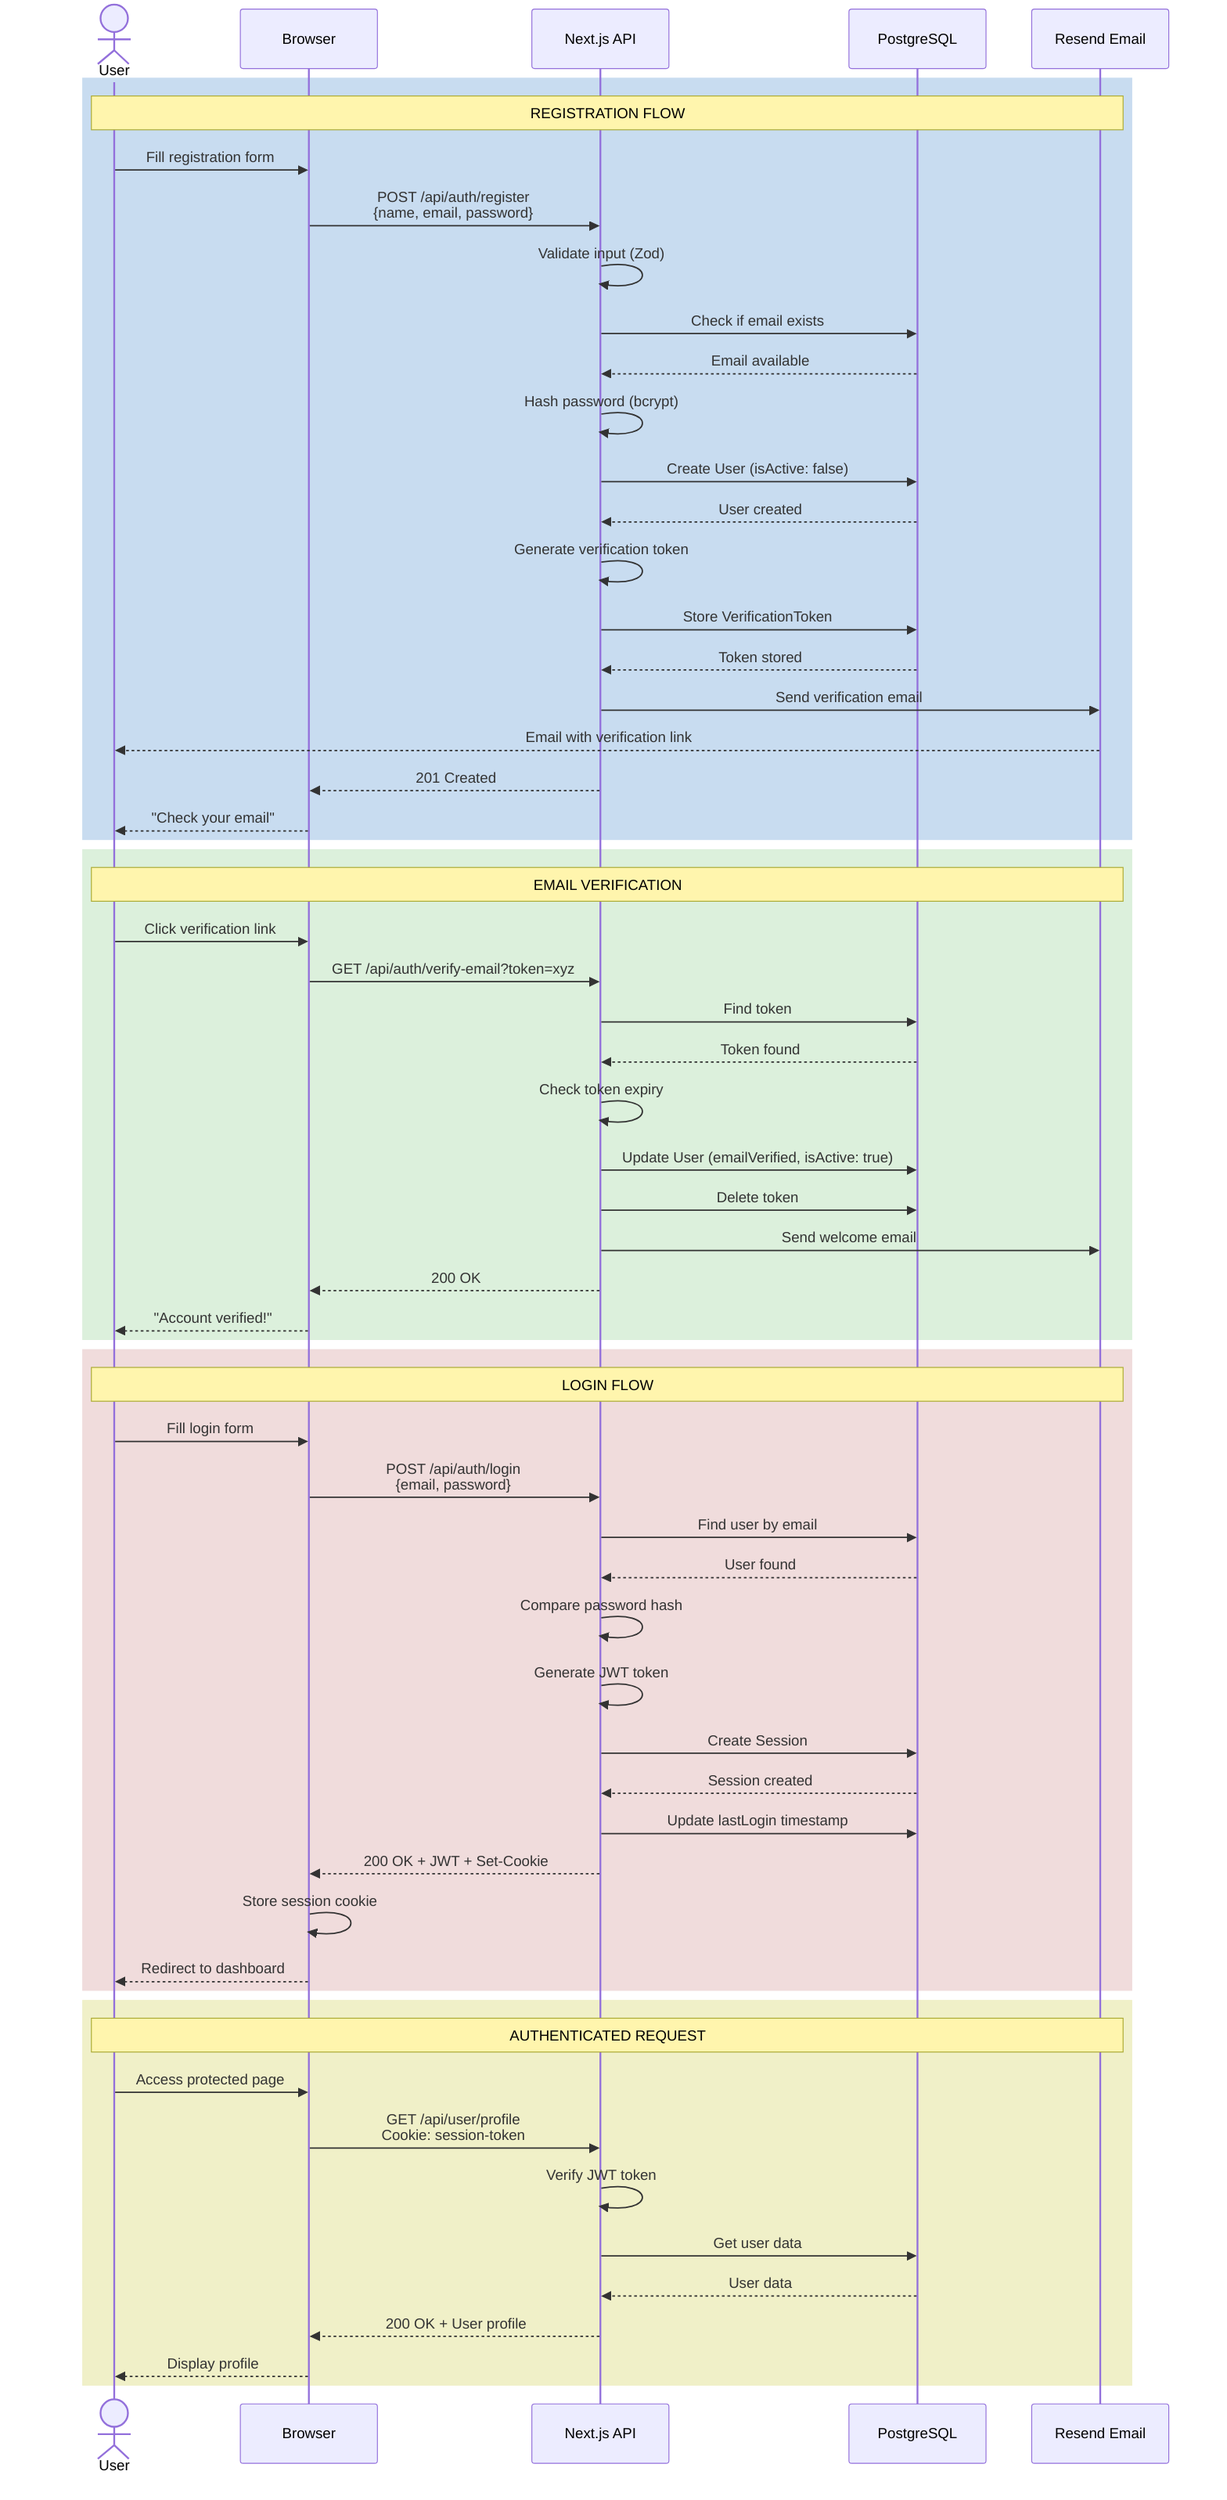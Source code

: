 sequenceDiagram
    actor User
    participant Browser
    participant NextJS as Next.js API
    participant DB as PostgreSQL
    participant Email as Resend Email
    
    rect rgb(200, 220, 240)
        Note over User,Email: REGISTRATION FLOW
        User->>Browser: Fill registration form
        Browser->>NextJS: POST /api/auth/register<br/>{name, email, password}
        NextJS->>NextJS: Validate input (Zod)
        NextJS->>DB: Check if email exists
        DB-->>NextJS: Email available
        NextJS->>NextJS: Hash password (bcrypt)
        NextJS->>DB: Create User (isActive: false)
        DB-->>NextJS: User created
        NextJS->>NextJS: Generate verification token
        NextJS->>DB: Store VerificationToken
        DB-->>NextJS: Token stored
        NextJS->>Email: Send verification email
        Email-->>User: Email with verification link
        NextJS-->>Browser: 201 Created
        Browser-->>User: "Check your email"
    end
    
    rect rgb(220, 240, 220)
        Note over User,Email: EMAIL VERIFICATION
        User->>Browser: Click verification link
        Browser->>NextJS: GET /api/auth/verify-email?token=xyz
        NextJS->>DB: Find token
        DB-->>NextJS: Token found
        NextJS->>NextJS: Check token expiry
        NextJS->>DB: Update User (emailVerified, isActive: true)
        NextJS->>DB: Delete token
        NextJS->>Email: Send welcome email
        NextJS-->>Browser: 200 OK
        Browser-->>User: "Account verified!"
    end
    
    rect rgb(240, 220, 220)
        Note over User,Email: LOGIN FLOW
        User->>Browser: Fill login form
        Browser->>NextJS: POST /api/auth/login<br/>{email, password}
        NextJS->>DB: Find user by email
        DB-->>NextJS: User found
        NextJS->>NextJS: Compare password hash
        NextJS->>NextJS: Generate JWT token
        NextJS->>DB: Create Session
        DB-->>NextJS: Session created
        NextJS->>DB: Update lastLogin timestamp
        NextJS-->>Browser: 200 OK + JWT + Set-Cookie
        Browser->>Browser: Store session cookie
        Browser-->>User: Redirect to dashboard
    end
    
    rect rgb(240, 240, 200)
        Note over User,Email: AUTHENTICATED REQUEST
        User->>Browser: Access protected page
        Browser->>NextJS: GET /api/user/profile<br/>Cookie: session-token
        NextJS->>NextJS: Verify JWT token
        NextJS->>DB: Get user data
        DB-->>NextJS: User data
        NextJS-->>Browser: 200 OK + User profile
        Browser-->>User: Display profile
    end